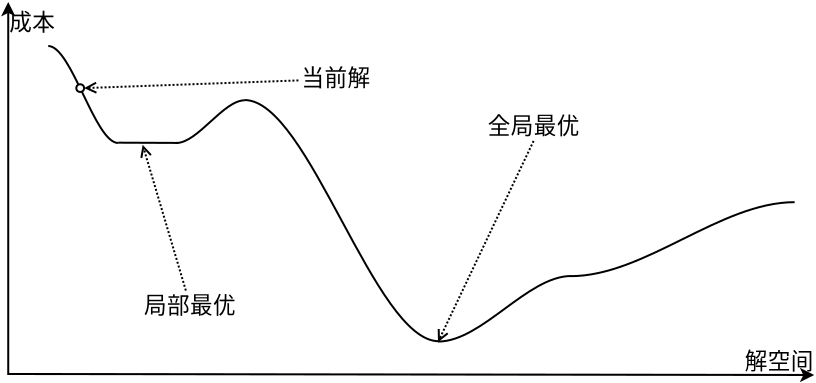 <?xml version="1.0" encoding="UTF-8"?>
<dia:diagram xmlns:dia="http://www.lysator.liu.se/~alla/dia/">
  <dia:layer name="Background" visible="true" active="true">
    <dia:object type="Standard - Line" version="0" id="O0">
      <dia:attribute name="obj_pos">
        <dia:point val="20,21.65"/>
      </dia:attribute>
      <dia:attribute name="obj_bb">
        <dia:rectangle val="19.638,2.888;20.362,21.7"/>
      </dia:attribute>
      <dia:attribute name="conn_endpoints">
        <dia:point val="20,21.65"/>
        <dia:point val="20,3"/>
      </dia:attribute>
      <dia:attribute name="numcp">
        <dia:int val="1"/>
      </dia:attribute>
      <dia:attribute name="end_arrow">
        <dia:enum val="22"/>
      </dia:attribute>
      <dia:attribute name="end_arrow_length">
        <dia:real val="0.5"/>
      </dia:attribute>
      <dia:attribute name="end_arrow_width">
        <dia:real val="0.5"/>
      </dia:attribute>
    </dia:object>
    <dia:object type="Standard - Line" version="0" id="O1">
      <dia:attribute name="obj_pos">
        <dia:point val="20,21.6"/>
      </dia:attribute>
      <dia:attribute name="obj_bb">
        <dia:rectangle val="19.95,21.287;60.412,22.011"/>
      </dia:attribute>
      <dia:attribute name="conn_endpoints">
        <dia:point val="20,21.6"/>
        <dia:point val="60.3,21.65"/>
      </dia:attribute>
      <dia:attribute name="numcp">
        <dia:int val="1"/>
      </dia:attribute>
      <dia:attribute name="end_arrow">
        <dia:enum val="22"/>
      </dia:attribute>
      <dia:attribute name="end_arrow_length">
        <dia:real val="0.5"/>
      </dia:attribute>
      <dia:attribute name="end_arrow_width">
        <dia:real val="0.5"/>
      </dia:attribute>
    </dia:object>
    <dia:object type="Standard - BezierLine" version="0" id="O2">
      <dia:attribute name="obj_pos">
        <dia:point val="22,5.2"/>
      </dia:attribute>
      <dia:attribute name="obj_bb">
        <dia:rectangle val="21.95,5.15;25.55,10.1"/>
      </dia:attribute>
      <dia:attribute name="bez_points">
        <dia:point val="22,5.2"/>
        <dia:point val="23.162,5.2"/>
        <dia:point val="24.338,10.05"/>
        <dia:point val="25.5,10.05"/>
      </dia:attribute>
      <dia:attribute name="corner_types">
        <dia:enum val="0"/>
        <dia:enum val="0"/>
      </dia:attribute>
    </dia:object>
    <dia:object type="Standard - Line" version="0" id="O3">
      <dia:attribute name="obj_pos">
        <dia:point val="25.497,10.034"/>
      </dia:attribute>
      <dia:attribute name="obj_bb">
        <dia:rectangle val="25.447,9.984;28.554,10.096"/>
      </dia:attribute>
      <dia:attribute name="conn_endpoints">
        <dia:point val="25.497,10.034"/>
        <dia:point val="28.504,10.046"/>
      </dia:attribute>
      <dia:attribute name="numcp">
        <dia:int val="1"/>
      </dia:attribute>
    </dia:object>
    <dia:object type="Standard - BezierLine" version="0" id="O4">
      <dia:attribute name="obj_pos">
        <dia:point val="28.4,10.05"/>
      </dia:attribute>
      <dia:attribute name="obj_bb">
        <dia:rectangle val="28.35,7.864;31.878,10.1"/>
      </dia:attribute>
      <dia:attribute name="bez_points">
        <dia:point val="28.4,10.05"/>
        <dia:point val="29.479,10.05"/>
        <dia:point val="30.749,7.914"/>
        <dia:point val="31.828,7.914"/>
      </dia:attribute>
      <dia:attribute name="corner_types">
        <dia:enum val="0"/>
        <dia:enum val="0"/>
      </dia:attribute>
    </dia:object>
    <dia:object type="Standard - BezierLine" version="0" id="O5">
      <dia:attribute name="obj_pos">
        <dia:point val="31.817,7.902"/>
      </dia:attribute>
      <dia:attribute name="obj_bb">
        <dia:rectangle val="31.767,7.852;41.576,20.012"/>
      </dia:attribute>
      <dia:attribute name="bez_points">
        <dia:point val="31.817,7.902"/>
        <dia:point val="35.02,7.902"/>
        <dia:point val="38.322,19.962"/>
        <dia:point val="41.526,19.962"/>
      </dia:attribute>
      <dia:attribute name="corner_types">
        <dia:enum val="0"/>
        <dia:enum val="0"/>
      </dia:attribute>
    </dia:object>
    <dia:object type="Standard - BezierLine" version="0" id="O6">
      <dia:attribute name="obj_pos">
        <dia:point val="41.495,19.978"/>
      </dia:attribute>
      <dia:attribute name="obj_bb">
        <dia:rectangle val="41.445,16.65;48.2,20.028"/>
      </dia:attribute>
      <dia:attribute name="bez_points">
        <dia:point val="41.495,19.978"/>
        <dia:point val="43.686,19.978"/>
        <dia:point val="45.959,16.7"/>
        <dia:point val="48.15,16.7"/>
      </dia:attribute>
      <dia:attribute name="corner_types">
        <dia:enum val="0"/>
        <dia:enum val="0"/>
      </dia:attribute>
    </dia:object>
    <dia:object type="Standard - BezierLine" version="0" id="O7">
      <dia:attribute name="obj_pos">
        <dia:point val="48.119,16.708"/>
      </dia:attribute>
      <dia:attribute name="obj_bb">
        <dia:rectangle val="48.069,12.958;59.369,16.758"/>
      </dia:attribute>
      <dia:attribute name="bez_points">
        <dia:point val="48.119,16.708"/>
        <dia:point val="51.837,16.708"/>
        <dia:point val="55.6,13.008"/>
        <dia:point val="59.319,13.008"/>
      </dia:attribute>
      <dia:attribute name="corner_types">
        <dia:enum val="0"/>
        <dia:enum val="0"/>
      </dia:attribute>
    </dia:object>
    <dia:object type="Standard - Text" version="1" id="O8">
      <dia:attribute name="obj_pos">
        <dia:point val="56.828,21.351"/>
      </dia:attribute>
      <dia:attribute name="obj_bb">
        <dia:rectangle val="56.828,20.264;60.218,21.689"/>
      </dia:attribute>
      <dia:attribute name="text">
        <dia:composite type="text">
          <dia:attribute name="string">
            <dia:string>#解空间#</dia:string>
          </dia:attribute>
          <dia:attribute name="font">
            <dia:font family="sans" style="0" name="Helvetica"/>
          </dia:attribute>
          <dia:attribute name="height">
            <dia:real val="1.411"/>
          </dia:attribute>
          <dia:attribute name="pos">
            <dia:point val="56.828,21.351"/>
          </dia:attribute>
          <dia:attribute name="color">
            <dia:color val="#000000"/>
          </dia:attribute>
          <dia:attribute name="alignment">
            <dia:enum val="0"/>
          </dia:attribute>
        </dia:composite>
      </dia:attribute>
      <dia:attribute name="valign">
        <dia:enum val="3"/>
      </dia:attribute>
    </dia:object>
    <dia:object type="Standard - Text" version="1" id="O9">
      <dia:attribute name="obj_pos">
        <dia:point val="20.051,4.415"/>
      </dia:attribute>
      <dia:attribute name="obj_bb">
        <dia:rectangle val="20.051,3.327;22.311,4.752"/>
      </dia:attribute>
      <dia:attribute name="text">
        <dia:composite type="text">
          <dia:attribute name="string">
            <dia:string>#成本#</dia:string>
          </dia:attribute>
          <dia:attribute name="font">
            <dia:font family="sans" style="0" name="Helvetica"/>
          </dia:attribute>
          <dia:attribute name="height">
            <dia:real val="1.411"/>
          </dia:attribute>
          <dia:attribute name="pos">
            <dia:point val="20.051,4.415"/>
          </dia:attribute>
          <dia:attribute name="color">
            <dia:color val="#000000"/>
          </dia:attribute>
          <dia:attribute name="alignment">
            <dia:enum val="0"/>
          </dia:attribute>
        </dia:composite>
      </dia:attribute>
      <dia:attribute name="valign">
        <dia:enum val="3"/>
      </dia:attribute>
    </dia:object>
    <dia:object type="Standard - Line" version="0" id="O10">
      <dia:attribute name="obj_pos">
        <dia:point val="28.88,17.427"/>
      </dia:attribute>
      <dia:attribute name="obj_bb">
        <dia:rectangle val="26.56,10.033;28.942,17.489"/>
      </dia:attribute>
      <dia:attribute name="conn_endpoints">
        <dia:point val="28.88,17.427"/>
        <dia:point val="26.721,10.14"/>
      </dia:attribute>
      <dia:attribute name="numcp">
        <dia:int val="1"/>
      </dia:attribute>
      <dia:attribute name="line_style">
        <dia:enum val="4"/>
      </dia:attribute>
      <dia:attribute name="end_arrow">
        <dia:enum val="1"/>
      </dia:attribute>
      <dia:attribute name="end_arrow_length">
        <dia:real val="0.5"/>
      </dia:attribute>
      <dia:attribute name="end_arrow_width">
        <dia:real val="0.5"/>
      </dia:attribute>
    </dia:object>
    <dia:object type="Standard - Line" version="0" id="O11">
      <dia:attribute name="obj_pos">
        <dia:point val="46.268,9.947"/>
      </dia:attribute>
      <dia:attribute name="obj_bb">
        <dia:rectangle val="41.41,9.881;46.335,20.111"/>
      </dia:attribute>
      <dia:attribute name="conn_endpoints">
        <dia:point val="46.268,9.947"/>
        <dia:point val="41.487,20.01"/>
      </dia:attribute>
      <dia:attribute name="numcp">
        <dia:int val="1"/>
      </dia:attribute>
      <dia:attribute name="line_style">
        <dia:enum val="4"/>
      </dia:attribute>
      <dia:attribute name="end_arrow">
        <dia:enum val="1"/>
      </dia:attribute>
      <dia:attribute name="end_arrow_length">
        <dia:real val="0.5"/>
      </dia:attribute>
      <dia:attribute name="end_arrow_width">
        <dia:real val="0.5"/>
      </dia:attribute>
    </dia:object>
    <dia:object type="Standard - Text" version="1" id="O12">
      <dia:attribute name="obj_pos">
        <dia:point val="26.792,18.568"/>
      </dia:attribute>
      <dia:attribute name="obj_bb">
        <dia:rectangle val="26.792,17.48;31.312,18.905"/>
      </dia:attribute>
      <dia:attribute name="text">
        <dia:composite type="text">
          <dia:attribute name="string">
            <dia:string>#局部最优#</dia:string>
          </dia:attribute>
          <dia:attribute name="font">
            <dia:font family="sans" style="0" name="Helvetica"/>
          </dia:attribute>
          <dia:attribute name="height">
            <dia:real val="1.411"/>
          </dia:attribute>
          <dia:attribute name="pos">
            <dia:point val="26.792,18.568"/>
          </dia:attribute>
          <dia:attribute name="color">
            <dia:color val="#000000"/>
          </dia:attribute>
          <dia:attribute name="alignment">
            <dia:enum val="0"/>
          </dia:attribute>
        </dia:composite>
      </dia:attribute>
      <dia:attribute name="valign">
        <dia:enum val="3"/>
      </dia:attribute>
    </dia:object>
    <dia:object type="Standard - Text" version="1" id="O13">
      <dia:attribute name="obj_pos">
        <dia:point val="43.976,9.585"/>
      </dia:attribute>
      <dia:attribute name="obj_bb">
        <dia:rectangle val="43.976,8.497;48.496,9.922"/>
      </dia:attribute>
      <dia:attribute name="text">
        <dia:composite type="text">
          <dia:attribute name="string">
            <dia:string>#全局最优#</dia:string>
          </dia:attribute>
          <dia:attribute name="font">
            <dia:font family="sans" style="0" name="Helvetica"/>
          </dia:attribute>
          <dia:attribute name="height">
            <dia:real val="1.411"/>
          </dia:attribute>
          <dia:attribute name="pos">
            <dia:point val="43.976,9.585"/>
          </dia:attribute>
          <dia:attribute name="color">
            <dia:color val="#000000"/>
          </dia:attribute>
          <dia:attribute name="alignment">
            <dia:enum val="0"/>
          </dia:attribute>
        </dia:composite>
      </dia:attribute>
      <dia:attribute name="valign">
        <dia:enum val="3"/>
      </dia:attribute>
    </dia:object>
    <dia:object type="Standard - Ellipse" version="0" id="O14">
      <dia:attribute name="obj_pos">
        <dia:point val="23.405,7.113"/>
      </dia:attribute>
      <dia:attribute name="obj_bb">
        <dia:rectangle val="23.355,7.063;23.841,7.549"/>
      </dia:attribute>
      <dia:attribute name="elem_corner">
        <dia:point val="23.405,7.113"/>
      </dia:attribute>
      <dia:attribute name="elem_width">
        <dia:real val="0.386"/>
      </dia:attribute>
      <dia:attribute name="elem_height">
        <dia:real val="0.386"/>
      </dia:attribute>
      <dia:attribute name="border_width">
        <dia:real val="0.1"/>
      </dia:attribute>
    </dia:object>
    <dia:object type="Standard - Line" version="0" id="O15">
      <dia:attribute name="obj_pos">
        <dia:point val="34.509,6.921"/>
      </dia:attribute>
      <dia:attribute name="obj_bb">
        <dia:rectangle val="23.679,6.869;34.561,7.617"/>
      </dia:attribute>
      <dia:attribute name="conn_endpoints">
        <dia:point val="34.509,6.921"/>
        <dia:point val="23.791,7.306"/>
      </dia:attribute>
      <dia:attribute name="numcp">
        <dia:int val="1"/>
      </dia:attribute>
      <dia:attribute name="line_style">
        <dia:enum val="4"/>
      </dia:attribute>
      <dia:attribute name="end_arrow">
        <dia:enum val="1"/>
      </dia:attribute>
      <dia:attribute name="end_arrow_length">
        <dia:real val="0.5"/>
      </dia:attribute>
      <dia:attribute name="end_arrow_width">
        <dia:real val="0.5"/>
      </dia:attribute>
      <dia:connections>
        <dia:connection handle="1" to="O14" connection="4"/>
      </dia:connections>
    </dia:object>
    <dia:object type="Standard - Text" version="1" id="O16">
      <dia:attribute name="obj_pos">
        <dia:point val="34.663,7.191"/>
      </dia:attribute>
      <dia:attribute name="obj_bb">
        <dia:rectangle val="34.663,6.103;38.053,7.528"/>
      </dia:attribute>
      <dia:attribute name="text">
        <dia:composite type="text">
          <dia:attribute name="string">
            <dia:string>#当前解#</dia:string>
          </dia:attribute>
          <dia:attribute name="font">
            <dia:font family="sans" style="0" name="Helvetica"/>
          </dia:attribute>
          <dia:attribute name="height">
            <dia:real val="1.411"/>
          </dia:attribute>
          <dia:attribute name="pos">
            <dia:point val="34.663,7.191"/>
          </dia:attribute>
          <dia:attribute name="color">
            <dia:color val="#000000"/>
          </dia:attribute>
          <dia:attribute name="alignment">
            <dia:enum val="0"/>
          </dia:attribute>
        </dia:composite>
      </dia:attribute>
      <dia:attribute name="valign">
        <dia:enum val="3"/>
      </dia:attribute>
    </dia:object>
  </dia:layer>
</dia:diagram>
